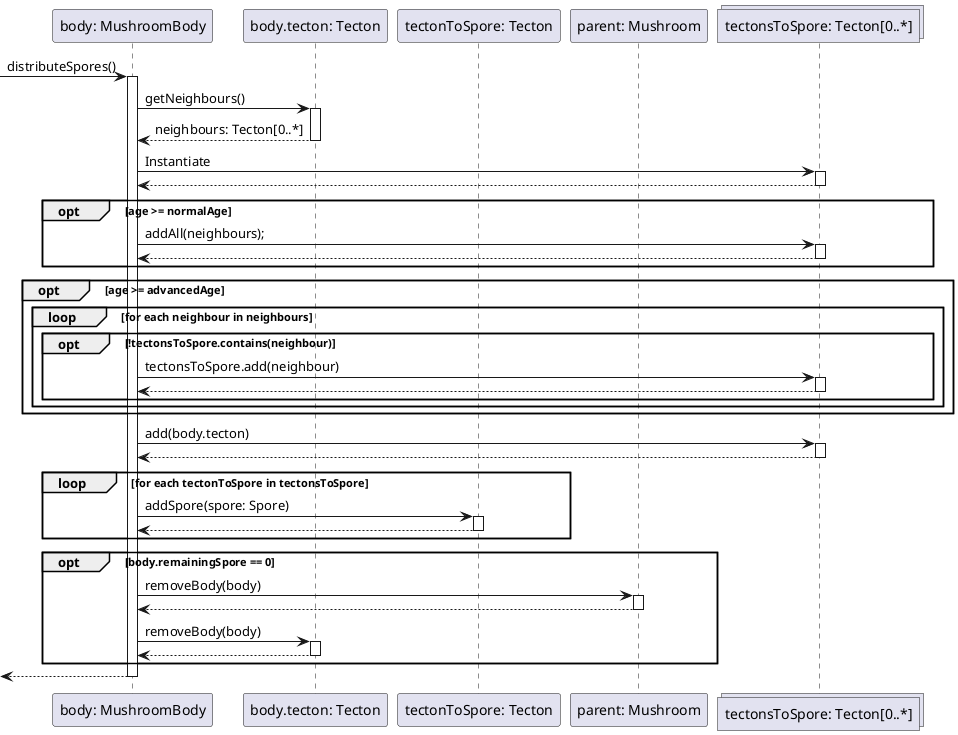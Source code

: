 @startuml DistributeSpore
participant "body: MushroomBody" as body
participant "body.tecton: Tecton" as tecton
participant "tectonToSpore: Tecton" as tectonToSpore
participant "parent: Mushroom" as parent
collections "tectonsToSpore: Tecton[0..*]" as tectons

-> body : distributeSpores()
activate body

body -> tecton : getNeighbours()

activate tecton
tecton --> body : neighbours: Tecton[0..*]
deactivate tecton

body -> tectons: Instantiate
activate tectons
tectons --> body
deactivate tectons

    opt age >= normalAge
        body -> tectons: addAll(neighbours);
        activate tectons
        tectons --> body
        deactivate tectons
    end 

    opt age >= advancedAge
        loop for each neighbour in neighbours
            opt !tectonsToSpore.contains(neighbour)
                body -> tectons: tectonsToSpore.add(neighbour)
                activate tectons
                tectons --> body
                deactivate tectons
            end
        end
    end

    body -> tectons: add(body.tecton)
    activate tectons
    tectons --> body
    deactivate tectons

    loop for each tectonToSpore in tectonsToSpore
        body -> tectonToSpore : addSpore(spore: Spore)
        activate tectonToSpore
        tectonToSpore --> body 
        deactivate tectonToSpore

    end

    opt body.remainingSpore == 0
        body -> parent : removeBody(body)
        activate parent
        parent --> body
        deactivate parent
        body -> tecton : removeBody(body)
        activate tecton
        tecton --> body
        deactivate tecton
    end

<-- body
deactivate body

@enduml
